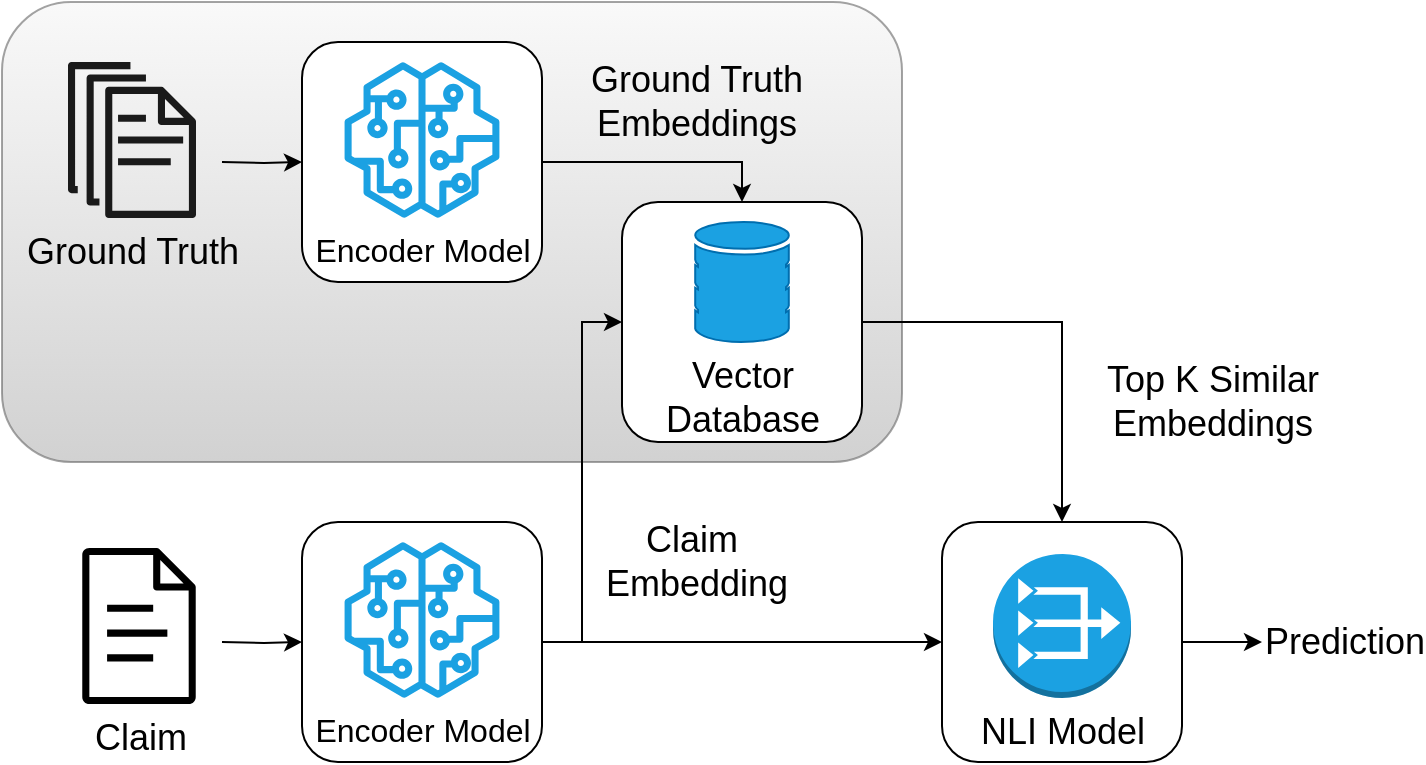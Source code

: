 <mxfile version="24.4.0" type="device">
  <diagram name="Page-1" id="B6N4WW4GB583knlXCKYC">
    <mxGraphModel dx="1972" dy="1327" grid="1" gridSize="10" guides="1" tooltips="1" connect="1" arrows="1" fold="1" page="0" pageScale="1" pageWidth="850" pageHeight="1100" math="0" shadow="0">
      <root>
        <mxCell id="0" />
        <mxCell id="1" parent="0" />
        <mxCell id="lgSUdNdctRrW7hIqT778-37" value="" style="rounded=1;whiteSpace=wrap;html=1;fillColor=#f5f5f5;gradientColor=#b3b3b3;strokeColor=#666666;opacity=60;glass=0;shadow=0;" vertex="1" parent="1">
          <mxGeometry x="-150" y="-100" width="450" height="230" as="geometry" />
        </mxCell>
        <mxCell id="lgSUdNdctRrW7hIqT778-5" style="edgeStyle=orthogonalEdgeStyle;rounded=0;orthogonalLoop=1;jettySize=auto;html=1;entryX=0;entryY=0.5;entryDx=0;entryDy=0;" edge="1" parent="1" source="lgSUdNdctRrW7hIqT778-1" target="lgSUdNdctRrW7hIqT778-3">
          <mxGeometry relative="1" as="geometry">
            <Array as="points">
              <mxPoint x="140" y="220" />
              <mxPoint x="140" y="60" />
            </Array>
          </mxGeometry>
        </mxCell>
        <mxCell id="lgSUdNdctRrW7hIqT778-7" style="edgeStyle=orthogonalEdgeStyle;rounded=0;orthogonalLoop=1;jettySize=auto;html=1;entryX=0;entryY=0.5;entryDx=0;entryDy=0;" edge="1" parent="1" source="lgSUdNdctRrW7hIqT778-1" target="lgSUdNdctRrW7hIqT778-2">
          <mxGeometry relative="1" as="geometry" />
        </mxCell>
        <mxCell id="lgSUdNdctRrW7hIqT778-27" value="&lt;div style=&quot;font-size: 18px;&quot;&gt;&lt;font style=&quot;font-size: 18px;&quot;&gt;Claim&amp;nbsp;&lt;/font&gt;&lt;/div&gt;&lt;div style=&quot;font-size: 18px;&quot;&gt;&lt;font style=&quot;font-size: 18px;&quot;&gt;Embedding&lt;/font&gt;&lt;/div&gt;" style="edgeLabel;html=1;align=center;verticalAlign=middle;resizable=0;points=[];labelBackgroundColor=none;" vertex="1" connectable="0" parent="lgSUdNdctRrW7hIqT778-7">
          <mxGeometry x="-0.439" y="3" relative="1" as="geometry">
            <mxPoint x="21" y="-37" as="offset" />
          </mxGeometry>
        </mxCell>
        <mxCell id="lgSUdNdctRrW7hIqT778-1" value="" style="rounded=1;whiteSpace=wrap;html=1;" vertex="1" parent="1">
          <mxGeometry y="160" width="120" height="120" as="geometry" />
        </mxCell>
        <mxCell id="lgSUdNdctRrW7hIqT778-8" style="edgeStyle=orthogonalEdgeStyle;rounded=0;orthogonalLoop=1;jettySize=auto;html=1;" edge="1" parent="1" source="lgSUdNdctRrW7hIqT778-2">
          <mxGeometry relative="1" as="geometry">
            <mxPoint x="480" y="220" as="targetPoint" />
          </mxGeometry>
        </mxCell>
        <mxCell id="lgSUdNdctRrW7hIqT778-26" value="&lt;font style=&quot;font-size: 18px;&quot;&gt;Prediction&lt;/font&gt;" style="edgeLabel;html=1;align=center;verticalAlign=middle;resizable=0;points=[];" vertex="1" connectable="0" parent="lgSUdNdctRrW7hIqT778-8">
          <mxGeometry x="0.731" y="-1" relative="1" as="geometry">
            <mxPoint x="46" y="-1" as="offset" />
          </mxGeometry>
        </mxCell>
        <mxCell id="lgSUdNdctRrW7hIqT778-2" value="" style="rounded=1;whiteSpace=wrap;html=1;" vertex="1" parent="1">
          <mxGeometry x="320" y="160" width="120" height="120" as="geometry" />
        </mxCell>
        <mxCell id="lgSUdNdctRrW7hIqT778-40" style="edgeStyle=orthogonalEdgeStyle;rounded=0;orthogonalLoop=1;jettySize=auto;html=1;entryX=0.5;entryY=0;entryDx=0;entryDy=0;" edge="1" parent="1" source="lgSUdNdctRrW7hIqT778-3" target="lgSUdNdctRrW7hIqT778-2">
          <mxGeometry relative="1" as="geometry" />
        </mxCell>
        <mxCell id="lgSUdNdctRrW7hIqT778-3" value="" style="rounded=1;whiteSpace=wrap;html=1;" vertex="1" parent="1">
          <mxGeometry x="160" width="120" height="120" as="geometry" />
        </mxCell>
        <mxCell id="lgSUdNdctRrW7hIqT778-11" value="&lt;font style=&quot;font-size: 16px;&quot; color=&quot;#000000&quot;&gt;Encoder Model&lt;br&gt;&lt;/font&gt;" style="sketch=0;outlineConnect=0;fontColor=#ffffff;fillColor=#1ba1e2;strokeColor=#006EAF;dashed=0;verticalLabelPosition=bottom;verticalAlign=top;align=center;html=1;fontSize=12;fontStyle=0;aspect=fixed;pointerEvents=1;shape=mxgraph.aws4.sagemaker_model;" vertex="1" parent="1">
          <mxGeometry x="21" y="170" width="78" height="78" as="geometry" />
        </mxCell>
        <mxCell id="lgSUdNdctRrW7hIqT778-15" value="&lt;font style=&quot;font-size: 18px;&quot; color=&quot;#000000&quot;&gt;NLI Model&lt;br&gt;&lt;/font&gt;" style="outlineConnect=0;dashed=0;verticalLabelPosition=bottom;verticalAlign=top;align=center;html=1;shape=mxgraph.aws3.vpc_nat_gateway;fillColor=#1ba1e2;strokeColor=#006EAF;fontColor=#ffffff;" vertex="1" parent="1">
          <mxGeometry x="345.5" y="176" width="69" height="72" as="geometry" />
        </mxCell>
        <mxCell id="lgSUdNdctRrW7hIqT778-22" style="edgeStyle=orthogonalEdgeStyle;rounded=0;orthogonalLoop=1;jettySize=auto;html=1;" edge="1" parent="1" target="lgSUdNdctRrW7hIqT778-1">
          <mxGeometry relative="1" as="geometry">
            <mxPoint x="-40" y="220" as="sourcePoint" />
          </mxGeometry>
        </mxCell>
        <mxCell id="lgSUdNdctRrW7hIqT778-16" value="&lt;font style=&quot;font-size: 18px;&quot; color=&quot;#000000&quot;&gt;Claim&lt;/font&gt;" style="sketch=0;outlineConnect=0;fillColor=#000000;strokeColor=#314354;dashed=0;verticalLabelPosition=bottom;verticalAlign=top;align=center;html=1;fontSize=12;fontStyle=0;aspect=fixed;pointerEvents=1;shape=mxgraph.aws4.document;fontColor=#ffffff;" vertex="1" parent="1">
          <mxGeometry x="-110" y="173" width="57" height="78" as="geometry" />
        </mxCell>
        <mxCell id="lgSUdNdctRrW7hIqT778-32" style="edgeStyle=orthogonalEdgeStyle;rounded=0;orthogonalLoop=1;jettySize=auto;html=1;" edge="1" parent="1" target="lgSUdNdctRrW7hIqT778-29">
          <mxGeometry relative="1" as="geometry">
            <mxPoint x="-40" y="-20" as="sourcePoint" />
          </mxGeometry>
        </mxCell>
        <mxCell id="lgSUdNdctRrW7hIqT778-17" value="&lt;font style=&quot;font-size: 18px;&quot;&gt;&lt;font style=&quot;font-size: 18px;&quot; color=&quot;#000000&quot;&gt;Ground Truth&lt;/font&gt;&lt;br&gt;&lt;/font&gt;" style="sketch=0;outlineConnect=0;dashed=0;verticalLabelPosition=bottom;verticalAlign=top;align=center;html=1;fontSize=12;fontStyle=0;aspect=fixed;pointerEvents=1;shape=mxgraph.aws4.documents;fillColor=#1A1A1A;strokeColor=#314354;fontColor=#ffffff;" vertex="1" parent="1">
          <mxGeometry x="-117" y="-70" width="64" height="78" as="geometry" />
        </mxCell>
        <mxCell id="lgSUdNdctRrW7hIqT778-25" value="&lt;div style=&quot;font-size: 18px;&quot;&gt;&lt;font style=&quot;font-size: 18px;&quot; color=&quot;#000000&quot;&gt;Vector&lt;/font&gt;&lt;/div&gt;&lt;div style=&quot;font-size: 18px;&quot;&gt;&lt;font style=&quot;font-size: 18px;&quot; color=&quot;#000000&quot;&gt;Database&lt;/font&gt;&lt;/div&gt;" style="sketch=0;html=1;aspect=fixed;strokeColor=#006EAF;shadow=0;fillColor=#1ba1e2;verticalAlign=top;labelPosition=center;verticalLabelPosition=bottom;shape=mxgraph.gcp2.database_2;fontColor=#ffffff;" vertex="1" parent="1">
          <mxGeometry x="196.6" y="10" width="46.8" height="60" as="geometry" />
        </mxCell>
        <mxCell id="lgSUdNdctRrW7hIqT778-28" value="&lt;div style=&quot;font-size: 18px;&quot;&gt;&lt;font style=&quot;font-size: 18px;&quot;&gt;Top K Similar&lt;/font&gt;&lt;/div&gt;&lt;div style=&quot;font-size: 18px;&quot;&gt;&lt;font style=&quot;font-size: 18px;&quot;&gt;Embeddings&lt;/font&gt;&lt;/div&gt;" style="text;html=1;align=center;verticalAlign=middle;resizable=0;points=[];autosize=1;strokeColor=none;fillColor=none;" vertex="1" parent="1">
          <mxGeometry x="390" y="70" width="130" height="60" as="geometry" />
        </mxCell>
        <mxCell id="lgSUdNdctRrW7hIqT778-34" style="edgeStyle=orthogonalEdgeStyle;rounded=0;orthogonalLoop=1;jettySize=auto;html=1;entryX=0.5;entryY=0;entryDx=0;entryDy=0;" edge="1" parent="1" source="lgSUdNdctRrW7hIqT778-29" target="lgSUdNdctRrW7hIqT778-3">
          <mxGeometry relative="1" as="geometry" />
        </mxCell>
        <mxCell id="lgSUdNdctRrW7hIqT778-35" value="&lt;div style=&quot;font-size: 18px;&quot;&gt;&lt;font style=&quot;font-size: 18px;&quot;&gt;Ground Truth&lt;/font&gt;&lt;/div&gt;&lt;div style=&quot;font-size: 18px;&quot;&gt;&lt;font style=&quot;font-size: 18px;&quot;&gt;Embeddings&lt;/font&gt;&lt;/div&gt;" style="edgeLabel;html=1;align=center;verticalAlign=middle;resizable=0;points=[];labelBorderColor=none;labelBackgroundColor=none;" vertex="1" connectable="0" parent="lgSUdNdctRrW7hIqT778-34">
          <mxGeometry x="-0.444" y="-3" relative="1" as="geometry">
            <mxPoint x="43" y="-33" as="offset" />
          </mxGeometry>
        </mxCell>
        <mxCell id="lgSUdNdctRrW7hIqT778-29" value="" style="rounded=1;whiteSpace=wrap;html=1;" vertex="1" parent="1">
          <mxGeometry y="-80" width="120" height="120" as="geometry" />
        </mxCell>
        <mxCell id="lgSUdNdctRrW7hIqT778-30" value="&lt;font style=&quot;font-size: 16px;&quot; color=&quot;#000000&quot;&gt;Encoder Model&lt;br&gt;&lt;/font&gt;" style="sketch=0;outlineConnect=0;fontColor=#ffffff;fillColor=#1ba1e2;strokeColor=#006EAF;dashed=0;verticalLabelPosition=bottom;verticalAlign=top;align=center;html=1;fontSize=12;fontStyle=0;aspect=fixed;pointerEvents=1;shape=mxgraph.aws4.sagemaker_model;" vertex="1" parent="1">
          <mxGeometry x="21" y="-70" width="78" height="78" as="geometry" />
        </mxCell>
      </root>
    </mxGraphModel>
  </diagram>
</mxfile>
